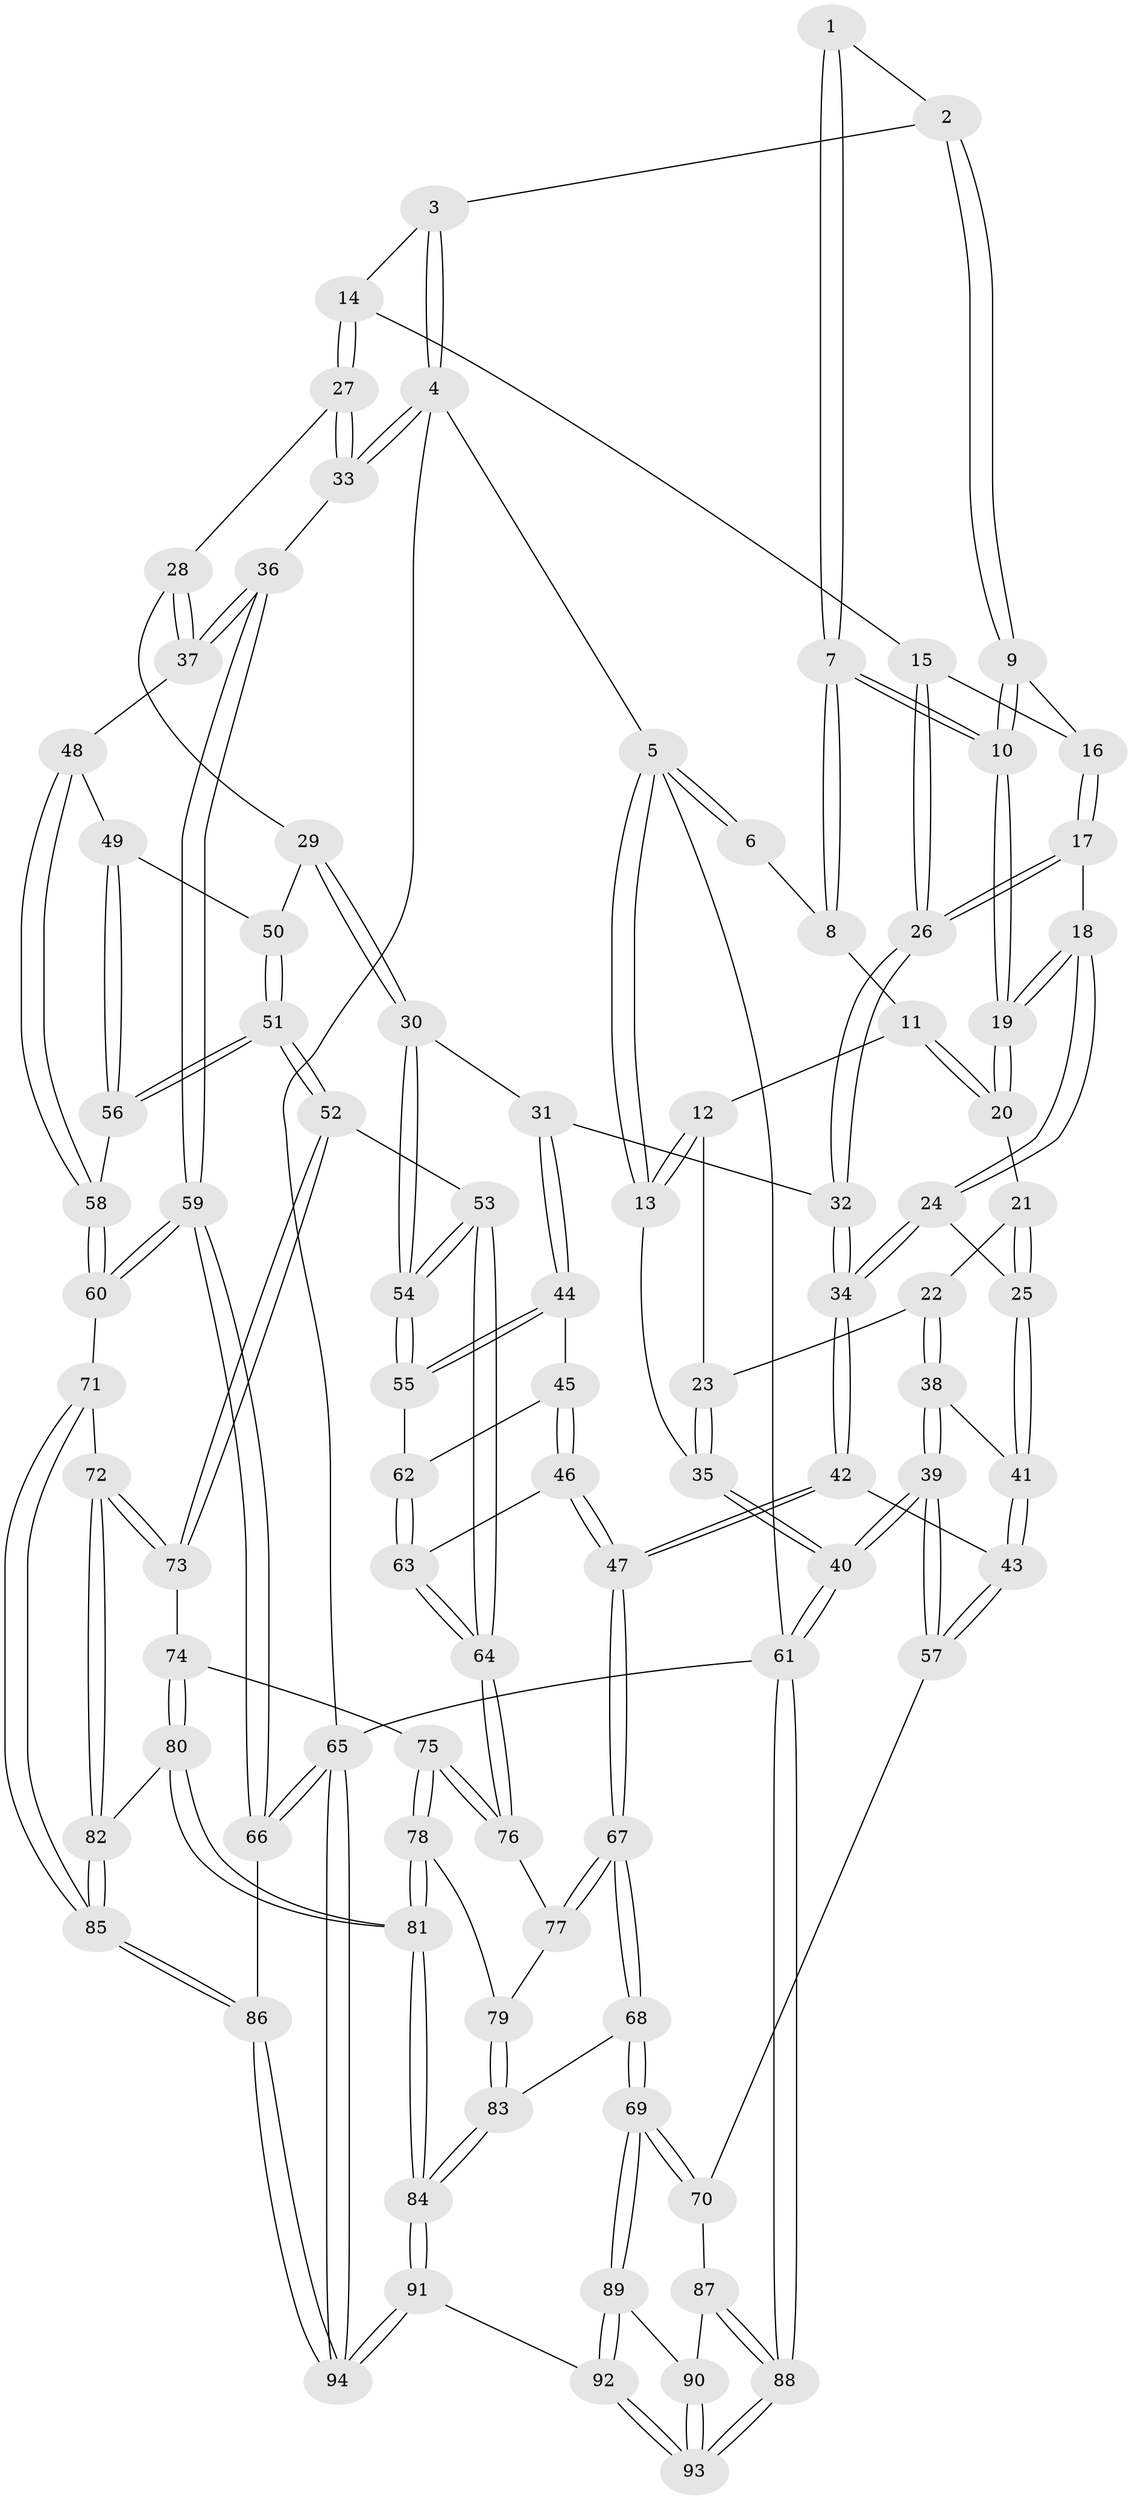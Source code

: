 // Generated by graph-tools (version 1.1) at 2025/27/03/15/25 16:27:56]
// undirected, 94 vertices, 232 edges
graph export_dot {
graph [start="1"]
  node [color=gray90,style=filled];
  1 [pos="+0.19545405653944378+0"];
  2 [pos="+0.44690632041594414+0"];
  3 [pos="+0.8362116173643155+0"];
  4 [pos="+1+0"];
  5 [pos="+0+0"];
  6 [pos="+0.07129308045767876+0"];
  7 [pos="+0.2902027907855212+0.14464383114597917"];
  8 [pos="+0.18533779511962872+0.02599958276689407"];
  9 [pos="+0.4469838220432095+0"];
  10 [pos="+0.3094703985285459+0.17099978549977574"];
  11 [pos="+0.1510604004002621+0.15993791002834365"];
  12 [pos="+0.09887619293112122+0.1513839120971876"];
  13 [pos="+0+0"];
  14 [pos="+0.7942654430802893+0.12072389893196088"];
  15 [pos="+0.6663073732848183+0.16529517260875617"];
  16 [pos="+0.5307709223097918+0.10679761604735788"];
  17 [pos="+0.4487324331077238+0.22128905005694235"];
  18 [pos="+0.34814416733935794+0.24906580387882615"];
  19 [pos="+0.3082602885526807+0.18359468043130203"];
  20 [pos="+0.1840197214970944+0.18450184419802348"];
  21 [pos="+0.16574366344856184+0.2245872769103399"];
  22 [pos="+0.05696666634336609+0.32593308575602475"];
  23 [pos="+0.04031655955685138+0.31785316157637905"];
  24 [pos="+0.339420719145361+0.2990845374045257"];
  25 [pos="+0.21239903549875905+0.3550884531624085"];
  26 [pos="+0.591176504323779+0.3101374047514668"];
  27 [pos="+0.8269741730523362+0.16735390966915187"];
  28 [pos="+0.7961074450210481+0.3315992954223849"];
  29 [pos="+0.7394629469226152+0.3868085393520129"];
  30 [pos="+0.7285169013227365+0.3919942751644788"];
  31 [pos="+0.6154990163050152+0.3657310534758811"];
  32 [pos="+0.594378064478688+0.34029639699328484"];
  33 [pos="+1+0.3118451656336026"];
  34 [pos="+0.3995136987788967+0.41199593188705896"];
  35 [pos="+0+0.27683157701533895"];
  36 [pos="+1+0.34068324715947246"];
  37 [pos="+0.9433222734589427+0.42672745736657786"];
  38 [pos="+0.11377952357695166+0.38218360074334196"];
  39 [pos="+0+0.6794230118726428"];
  40 [pos="+0+0.7063417785952807"];
  41 [pos="+0.16268984503796705+0.39235531688372294"];
  42 [pos="+0.39502203922949514+0.5166124505301991"];
  43 [pos="+0.22899456181075867+0.5326052389670602"];
  44 [pos="+0.5917860574400019+0.4522125212013576"];
  45 [pos="+0.561935677333854+0.5063346712056903"];
  46 [pos="+0.5026807140218157+0.5597757666004538"];
  47 [pos="+0.4457750103389546+0.5769263766101091"];
  48 [pos="+0.933032274724967+0.4393971680552019"];
  49 [pos="+0.8663461599503276+0.45697955096933024"];
  50 [pos="+0.8205310357846812+0.46117526788060426"];
  51 [pos="+0.7942973037097117+0.5786871612859871"];
  52 [pos="+0.7923781729392575+0.5793069857240282"];
  53 [pos="+0.7417601100660582+0.553535242977853"];
  54 [pos="+0.721003095895268+0.520938491817264"];
  55 [pos="+0.712407698801527+0.5205751343760706"];
  56 [pos="+0.802898699091895+0.5782991285598859"];
  57 [pos="+0.11469458807410457+0.6815363931380978"];
  58 [pos="+0.8868853636320644+0.5805903120795253"];
  59 [pos="+1+0.666701230489335"];
  60 [pos="+0.9984740070178092+0.6791540955720237"];
  61 [pos="+0+1"];
  62 [pos="+0.6584328180099029+0.5302884585134078"];
  63 [pos="+0.6140825868519124+0.602341300726106"];
  64 [pos="+0.6478850446507695+0.6271454940967888"];
  65 [pos="+1+1"];
  66 [pos="+1+1"];
  67 [pos="+0.4417443385316058+0.6358962106835381"];
  68 [pos="+0.42493895839832857+0.7550418558192156"];
  69 [pos="+0.4011782915809016+0.7721325957131789"];
  70 [pos="+0.22029673960827992+0.7619172681543449"];
  71 [pos="+0.9937766915033933+0.6828274664910255"];
  72 [pos="+0.8081172670599621+0.7235638757528555"];
  73 [pos="+0.7751173104030432+0.6706097714024775"];
  74 [pos="+0.7159027882984416+0.6863960356386803"];
  75 [pos="+0.6643585493876724+0.6746991136472585"];
  76 [pos="+0.6523194979473118+0.6615998811605329"];
  77 [pos="+0.6346770132500584+0.6701591924439737"];
  78 [pos="+0.6512876125780576+0.74352713190377"];
  79 [pos="+0.5761791964016584+0.7172757293812052"];
  80 [pos="+0.6996351638966424+0.8659755602384724"];
  81 [pos="+0.6810959028088968+0.8733776699322152"];
  82 [pos="+0.7815062313690775+0.848734619015226"];
  83 [pos="+0.4435792769708404+0.761552817265925"];
  84 [pos="+0.652544907223522+0.8953493329856935"];
  85 [pos="+0.8698449038265317+0.8842423462188431"];
  86 [pos="+0.8709129541504955+0.8856653382063535"];
  87 [pos="+0.20324311320600072+0.8439513538722988"];
  88 [pos="+0+1"];
  89 [pos="+0.37627904062907247+1"];
  90 [pos="+0.2308501944830999+0.9195492013059842"];
  91 [pos="+0.5999054346634805+1"];
  92 [pos="+0.40081787832024346+1"];
  93 [pos="+0+1"];
  94 [pos="+0.8199727207041254+1"];
  1 -- 2;
  1 -- 7;
  1 -- 7;
  2 -- 3;
  2 -- 9;
  2 -- 9;
  3 -- 4;
  3 -- 4;
  3 -- 14;
  4 -- 5;
  4 -- 33;
  4 -- 33;
  4 -- 65;
  5 -- 6;
  5 -- 6;
  5 -- 13;
  5 -- 13;
  5 -- 61;
  6 -- 8;
  7 -- 8;
  7 -- 8;
  7 -- 10;
  7 -- 10;
  8 -- 11;
  9 -- 10;
  9 -- 10;
  9 -- 16;
  10 -- 19;
  10 -- 19;
  11 -- 12;
  11 -- 20;
  11 -- 20;
  12 -- 13;
  12 -- 13;
  12 -- 23;
  13 -- 35;
  14 -- 15;
  14 -- 27;
  14 -- 27;
  15 -- 16;
  15 -- 26;
  15 -- 26;
  16 -- 17;
  16 -- 17;
  17 -- 18;
  17 -- 26;
  17 -- 26;
  18 -- 19;
  18 -- 19;
  18 -- 24;
  18 -- 24;
  19 -- 20;
  19 -- 20;
  20 -- 21;
  21 -- 22;
  21 -- 25;
  21 -- 25;
  22 -- 23;
  22 -- 38;
  22 -- 38;
  23 -- 35;
  23 -- 35;
  24 -- 25;
  24 -- 34;
  24 -- 34;
  25 -- 41;
  25 -- 41;
  26 -- 32;
  26 -- 32;
  27 -- 28;
  27 -- 33;
  27 -- 33;
  28 -- 29;
  28 -- 37;
  28 -- 37;
  29 -- 30;
  29 -- 30;
  29 -- 50;
  30 -- 31;
  30 -- 54;
  30 -- 54;
  31 -- 32;
  31 -- 44;
  31 -- 44;
  32 -- 34;
  32 -- 34;
  33 -- 36;
  34 -- 42;
  34 -- 42;
  35 -- 40;
  35 -- 40;
  36 -- 37;
  36 -- 37;
  36 -- 59;
  36 -- 59;
  37 -- 48;
  38 -- 39;
  38 -- 39;
  38 -- 41;
  39 -- 40;
  39 -- 40;
  39 -- 57;
  39 -- 57;
  40 -- 61;
  40 -- 61;
  41 -- 43;
  41 -- 43;
  42 -- 43;
  42 -- 47;
  42 -- 47;
  43 -- 57;
  43 -- 57;
  44 -- 45;
  44 -- 55;
  44 -- 55;
  45 -- 46;
  45 -- 46;
  45 -- 62;
  46 -- 47;
  46 -- 47;
  46 -- 63;
  47 -- 67;
  47 -- 67;
  48 -- 49;
  48 -- 58;
  48 -- 58;
  49 -- 50;
  49 -- 56;
  49 -- 56;
  50 -- 51;
  50 -- 51;
  51 -- 52;
  51 -- 52;
  51 -- 56;
  51 -- 56;
  52 -- 53;
  52 -- 73;
  52 -- 73;
  53 -- 54;
  53 -- 54;
  53 -- 64;
  53 -- 64;
  54 -- 55;
  54 -- 55;
  55 -- 62;
  56 -- 58;
  57 -- 70;
  58 -- 60;
  58 -- 60;
  59 -- 60;
  59 -- 60;
  59 -- 66;
  59 -- 66;
  60 -- 71;
  61 -- 88;
  61 -- 88;
  61 -- 65;
  62 -- 63;
  62 -- 63;
  63 -- 64;
  63 -- 64;
  64 -- 76;
  64 -- 76;
  65 -- 66;
  65 -- 66;
  65 -- 94;
  65 -- 94;
  66 -- 86;
  67 -- 68;
  67 -- 68;
  67 -- 77;
  67 -- 77;
  68 -- 69;
  68 -- 69;
  68 -- 83;
  69 -- 70;
  69 -- 70;
  69 -- 89;
  69 -- 89;
  70 -- 87;
  71 -- 72;
  71 -- 85;
  71 -- 85;
  72 -- 73;
  72 -- 73;
  72 -- 82;
  72 -- 82;
  73 -- 74;
  74 -- 75;
  74 -- 80;
  74 -- 80;
  75 -- 76;
  75 -- 76;
  75 -- 78;
  75 -- 78;
  76 -- 77;
  77 -- 79;
  78 -- 79;
  78 -- 81;
  78 -- 81;
  79 -- 83;
  79 -- 83;
  80 -- 81;
  80 -- 81;
  80 -- 82;
  81 -- 84;
  81 -- 84;
  82 -- 85;
  82 -- 85;
  83 -- 84;
  83 -- 84;
  84 -- 91;
  84 -- 91;
  85 -- 86;
  85 -- 86;
  86 -- 94;
  86 -- 94;
  87 -- 88;
  87 -- 88;
  87 -- 90;
  88 -- 93;
  88 -- 93;
  89 -- 90;
  89 -- 92;
  89 -- 92;
  90 -- 93;
  90 -- 93;
  91 -- 92;
  91 -- 94;
  91 -- 94;
  92 -- 93;
  92 -- 93;
}
